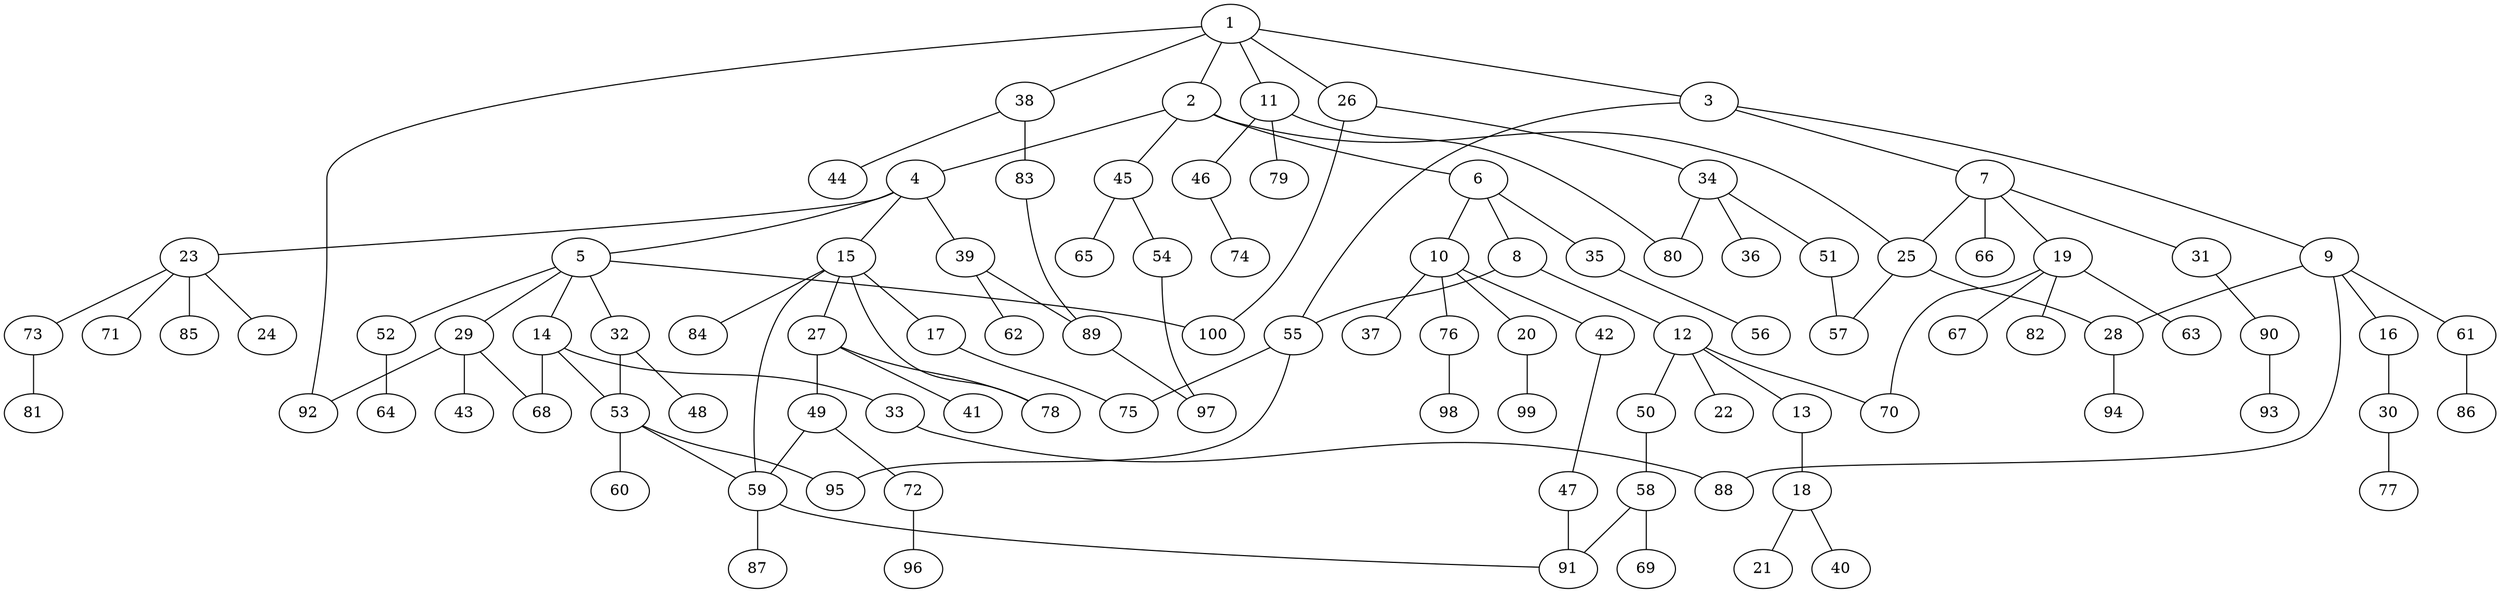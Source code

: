 graph graphname {1--2
1--3
1--11
1--26
1--38
1--92
2--4
2--6
2--25
2--45
3--7
3--9
3--55
4--5
4--15
4--23
4--39
5--14
5--29
5--32
5--52
5--100
6--8
6--10
6--35
7--19
7--25
7--31
7--66
8--12
8--55
9--16
9--28
9--61
9--88
10--20
10--37
10--42
10--76
11--46
11--79
11--80
12--13
12--22
12--50
12--70
13--18
14--33
14--53
14--68
15--17
15--27
15--59
15--78
15--84
16--30
17--75
18--21
18--40
19--63
19--67
19--70
19--82
20--99
23--24
23--71
23--73
23--85
25--28
25--57
26--34
26--100
27--41
27--49
27--78
28--94
29--43
29--68
29--92
30--77
31--90
32--48
32--53
33--88
34--36
34--51
34--80
35--56
38--44
38--83
39--62
39--89
42--47
45--54
45--65
46--74
47--91
49--59
49--72
50--58
51--57
52--64
53--59
53--60
53--95
54--97
55--75
55--95
58--69
58--91
59--87
59--91
61--86
72--96
73--81
76--98
83--89
89--97
90--93
}